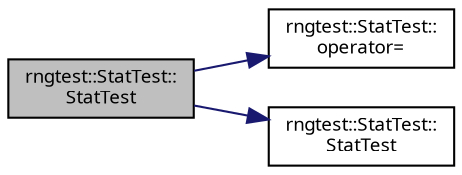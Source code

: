 digraph "rngtest::StatTest::StatTest"
{
 // INTERACTIVE_SVG=YES
  bgcolor="transparent";
  edge [fontname="sans-serif",fontsize="9",labelfontname="sans-serif",labelfontsize="9"];
  node [fontname="sans-serif",fontsize="9",shape=record];
  rankdir="LR";
  Node1 [label="rngtest::StatTest::\lStatTest",height=0.2,width=0.4,color="black", fillcolor="grey75", style="filled", fontcolor="black"];
  Node1 -> Node2 [color="midnightblue",fontsize="9",style="solid",fontname="sans-serif"];
  Node2 [label="rngtest::StatTest::\loperator=",height=0.2,width=0.4,color="black",URL="$classrngtest_1_1_stat_test.html#a4f93ae52e672ffb56ca3fdaf202dce95",tooltip="Copy assignment. "];
  Node1 -> Node3 [color="midnightblue",fontsize="9",style="solid",fontname="sans-serif"];
  Node3 [label="rngtest::StatTest::\lStatTest",height=0.2,width=0.4,color="black",URL="$classrngtest_1_1_stat_test.html#af5af9504019be6e5ab1ee95a0ec84eae",tooltip="Constructor taking an object modeling Concept. "];
}
